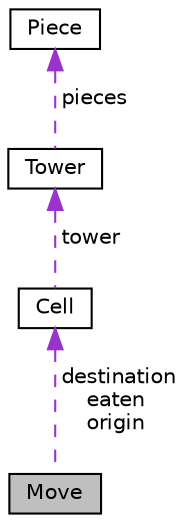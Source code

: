digraph "Move"
{
 // LATEX_PDF_SIZE
  bgcolor="transparent";
  edge [fontname="Helvetica",fontsize="10",labelfontname="Helvetica",labelfontsize="10"];
  node [fontname="Helvetica",fontsize="10",shape=record];
  Node1 [label="Move",height=0.2,width=0.4,color="black", fillcolor="grey75", style="filled", fontcolor="black",tooltip="Represents a possible move for a Tower."];
  Node2 -> Node1 [dir="back",color="darkorchid3",fontsize="10",style="dashed",label=" destination\neaten\norigin" ,fontname="Helvetica"];
  Node2 [label="Cell",height=0.2,width=0.4,color="black",URL="$struct_cell.html",tooltip="Single cell of the play board."];
  Node3 -> Node2 [dir="back",color="darkorchid3",fontsize="10",style="dashed",label=" tower" ,fontname="Helvetica"];
  Node3 [label="Tower",height=0.2,width=0.4,color="black",URL="$struct_tower.html",tooltip="Array of Piece."];
  Node4 -> Node3 [dir="back",color="darkorchid3",fontsize="10",style="dashed",label=" pieces" ,fontname="Helvetica"];
  Node4 [label="Piece",height=0.2,width=0.4,color="black",URL="$struct_piece.html",tooltip="Single piece of a Tower."];
}
